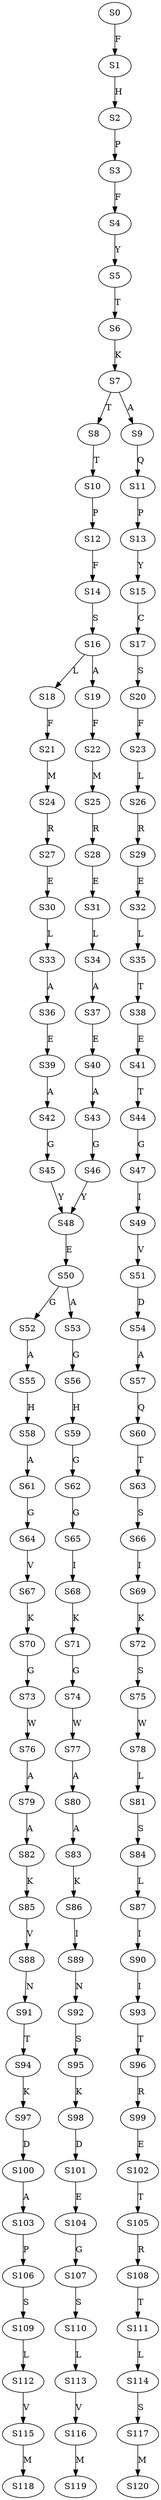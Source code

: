 strict digraph  {
	S0 -> S1 [ label = F ];
	S1 -> S2 [ label = H ];
	S2 -> S3 [ label = P ];
	S3 -> S4 [ label = F ];
	S4 -> S5 [ label = Y ];
	S5 -> S6 [ label = T ];
	S6 -> S7 [ label = K ];
	S7 -> S8 [ label = T ];
	S7 -> S9 [ label = A ];
	S8 -> S10 [ label = T ];
	S9 -> S11 [ label = Q ];
	S10 -> S12 [ label = P ];
	S11 -> S13 [ label = P ];
	S12 -> S14 [ label = F ];
	S13 -> S15 [ label = Y ];
	S14 -> S16 [ label = S ];
	S15 -> S17 [ label = C ];
	S16 -> S18 [ label = L ];
	S16 -> S19 [ label = A ];
	S17 -> S20 [ label = S ];
	S18 -> S21 [ label = F ];
	S19 -> S22 [ label = F ];
	S20 -> S23 [ label = F ];
	S21 -> S24 [ label = M ];
	S22 -> S25 [ label = M ];
	S23 -> S26 [ label = L ];
	S24 -> S27 [ label = R ];
	S25 -> S28 [ label = R ];
	S26 -> S29 [ label = R ];
	S27 -> S30 [ label = E ];
	S28 -> S31 [ label = E ];
	S29 -> S32 [ label = E ];
	S30 -> S33 [ label = L ];
	S31 -> S34 [ label = L ];
	S32 -> S35 [ label = L ];
	S33 -> S36 [ label = A ];
	S34 -> S37 [ label = A ];
	S35 -> S38 [ label = T ];
	S36 -> S39 [ label = E ];
	S37 -> S40 [ label = E ];
	S38 -> S41 [ label = E ];
	S39 -> S42 [ label = A ];
	S40 -> S43 [ label = A ];
	S41 -> S44 [ label = T ];
	S42 -> S45 [ label = G ];
	S43 -> S46 [ label = G ];
	S44 -> S47 [ label = G ];
	S45 -> S48 [ label = Y ];
	S46 -> S48 [ label = Y ];
	S47 -> S49 [ label = I ];
	S48 -> S50 [ label = E ];
	S49 -> S51 [ label = V ];
	S50 -> S52 [ label = G ];
	S50 -> S53 [ label = A ];
	S51 -> S54 [ label = D ];
	S52 -> S55 [ label = A ];
	S53 -> S56 [ label = G ];
	S54 -> S57 [ label = A ];
	S55 -> S58 [ label = H ];
	S56 -> S59 [ label = H ];
	S57 -> S60 [ label = Q ];
	S58 -> S61 [ label = A ];
	S59 -> S62 [ label = G ];
	S60 -> S63 [ label = T ];
	S61 -> S64 [ label = G ];
	S62 -> S65 [ label = G ];
	S63 -> S66 [ label = S ];
	S64 -> S67 [ label = V ];
	S65 -> S68 [ label = I ];
	S66 -> S69 [ label = I ];
	S67 -> S70 [ label = K ];
	S68 -> S71 [ label = K ];
	S69 -> S72 [ label = K ];
	S70 -> S73 [ label = G ];
	S71 -> S74 [ label = G ];
	S72 -> S75 [ label = S ];
	S73 -> S76 [ label = W ];
	S74 -> S77 [ label = W ];
	S75 -> S78 [ label = W ];
	S76 -> S79 [ label = A ];
	S77 -> S80 [ label = A ];
	S78 -> S81 [ label = L ];
	S79 -> S82 [ label = A ];
	S80 -> S83 [ label = A ];
	S81 -> S84 [ label = S ];
	S82 -> S85 [ label = K ];
	S83 -> S86 [ label = K ];
	S84 -> S87 [ label = L ];
	S85 -> S88 [ label = V ];
	S86 -> S89 [ label = I ];
	S87 -> S90 [ label = I ];
	S88 -> S91 [ label = N ];
	S89 -> S92 [ label = N ];
	S90 -> S93 [ label = I ];
	S91 -> S94 [ label = T ];
	S92 -> S95 [ label = S ];
	S93 -> S96 [ label = T ];
	S94 -> S97 [ label = K ];
	S95 -> S98 [ label = K ];
	S96 -> S99 [ label = R ];
	S97 -> S100 [ label = D ];
	S98 -> S101 [ label = D ];
	S99 -> S102 [ label = E ];
	S100 -> S103 [ label = A ];
	S101 -> S104 [ label = E ];
	S102 -> S105 [ label = T ];
	S103 -> S106 [ label = P ];
	S104 -> S107 [ label = G ];
	S105 -> S108 [ label = R ];
	S106 -> S109 [ label = S ];
	S107 -> S110 [ label = S ];
	S108 -> S111 [ label = T ];
	S109 -> S112 [ label = L ];
	S110 -> S113 [ label = L ];
	S111 -> S114 [ label = L ];
	S112 -> S115 [ label = V ];
	S113 -> S116 [ label = V ];
	S114 -> S117 [ label = S ];
	S115 -> S118 [ label = M ];
	S116 -> S119 [ label = M ];
	S117 -> S120 [ label = M ];
}
